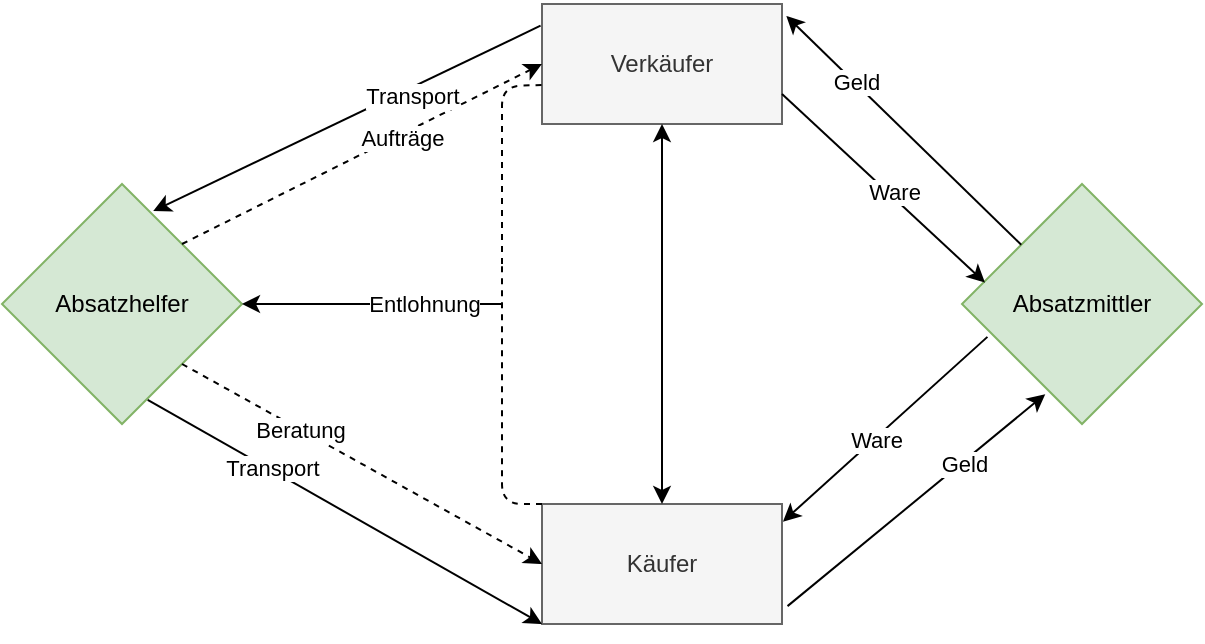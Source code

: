 <mxfile version="14.2.4" type="embed">
    <diagram id="9uFGiheIV8YrBprGb1Dw" name="Page-1">
        <mxGraphModel dx="2885" dy="1393" grid="0" gridSize="10" guides="1" tooltips="1" connect="1" arrows="1" fold="1" page="1" pageScale="1" pageWidth="827" pageHeight="1169" math="0" shadow="0">
            <root>
                <mxCell id="0"/>
                <mxCell id="1" parent="0"/>
                <mxCell id="2" value="Verkäufer" style="rounded=0;whiteSpace=wrap;html=1;fillColor=#f5f5f5;strokeColor=#666666;fontColor=#333333;" parent="1" vertex="1">
                    <mxGeometry x="384" y="149" width="120" height="60" as="geometry"/>
                </mxCell>
                <mxCell id="3" value="Käufer" style="rounded=0;whiteSpace=wrap;html=1;fillColor=#f5f5f5;strokeColor=#666666;fontColor=#333333;" parent="1" vertex="1">
                    <mxGeometry x="384" y="399" width="120" height="60" as="geometry"/>
                </mxCell>
                <mxCell id="9" value="Absatzmittler" style="rhombus;whiteSpace=wrap;html=1;fillColor=#d5e8d4;strokeColor=#82b366;" parent="1" vertex="1">
                    <mxGeometry x="594" y="239" width="120" height="120" as="geometry"/>
                </mxCell>
                <mxCell id="10" value="Absatzhelfer" style="rhombus;whiteSpace=wrap;html=1;fillColor=#d5e8d4;strokeColor=#82b366;" parent="1" vertex="1">
                    <mxGeometry x="114" y="239" width="120" height="120" as="geometry"/>
                </mxCell>
                <mxCell id="11" value="" style="endArrow=classic;html=1;exitX=1;exitY=0.75;exitDx=0;exitDy=0;entryX=0.096;entryY=0.411;entryDx=0;entryDy=0;entryPerimeter=0;" parent="1" source="2" target="9" edge="1">
                    <mxGeometry width="50" height="50" relative="1" as="geometry">
                        <mxPoint x="554" y="219" as="sourcePoint"/>
                        <mxPoint x="604" y="169" as="targetPoint"/>
                    </mxGeometry>
                </mxCell>
                <mxCell id="12" value="Ware" style="edgeLabel;html=1;align=center;verticalAlign=middle;resizable=0;points=[];" parent="11" vertex="1" connectable="0">
                    <mxGeometry x="0.07" y="2" relative="1" as="geometry">
                        <mxPoint as="offset"/>
                    </mxGeometry>
                </mxCell>
                <mxCell id="13" value="" style="endArrow=classic;html=1;exitX=0.106;exitY=0.637;exitDx=0;exitDy=0;entryX=1.004;entryY=0.147;entryDx=0;entryDy=0;exitPerimeter=0;entryPerimeter=0;" parent="1" source="9" target="3" edge="1">
                    <mxGeometry width="50" height="50" relative="1" as="geometry">
                        <mxPoint x="614" y="439" as="sourcePoint"/>
                        <mxPoint x="664" y="389" as="targetPoint"/>
                    </mxGeometry>
                </mxCell>
                <mxCell id="14" value="Ware" style="edgeLabel;html=1;align=center;verticalAlign=middle;resizable=0;points=[];" parent="13" vertex="1" connectable="0">
                    <mxGeometry x="0.103" relative="1" as="geometry">
                        <mxPoint as="offset"/>
                    </mxGeometry>
                </mxCell>
                <mxCell id="15" value="" style="endArrow=classic;html=1;exitX=1.023;exitY=0.851;exitDx=0;exitDy=0;entryX=0.347;entryY=0.876;entryDx=0;entryDy=0;entryPerimeter=0;exitPerimeter=0;" parent="1" source="3" target="9" edge="1">
                    <mxGeometry width="50" height="50" relative="1" as="geometry">
                        <mxPoint x="554" y="489" as="sourcePoint"/>
                        <mxPoint x="604" y="439" as="targetPoint"/>
                    </mxGeometry>
                </mxCell>
                <mxCell id="16" value="Geld" style="edgeLabel;html=1;align=center;verticalAlign=middle;resizable=0;points=[];" parent="15" vertex="1" connectable="0">
                    <mxGeometry x="0.354" y="-1" relative="1" as="geometry">
                        <mxPoint as="offset"/>
                    </mxGeometry>
                </mxCell>
                <mxCell id="17" value="" style="endArrow=classic;html=1;entryX=1.018;entryY=0.099;entryDx=0;entryDy=0;entryPerimeter=0;" parent="1" source="9" target="2" edge="1">
                    <mxGeometry width="50" height="50" relative="1" as="geometry">
                        <mxPoint x="374" y="529" as="sourcePoint"/>
                        <mxPoint x="424" y="479" as="targetPoint"/>
                    </mxGeometry>
                </mxCell>
                <mxCell id="18" value="Geld" style="edgeLabel;html=1;align=center;verticalAlign=middle;resizable=0;points=[];" parent="17" vertex="1" connectable="0">
                    <mxGeometry x="0.413" y="-1" relative="1" as="geometry">
                        <mxPoint as="offset"/>
                    </mxGeometry>
                </mxCell>
                <mxCell id="19" value="" style="endArrow=classic;html=1;entryX=1;entryY=0.5;entryDx=0;entryDy=0;" parent="1" target="10" edge="1">
                    <mxGeometry width="50" height="50" relative="1" as="geometry">
                        <mxPoint x="364" y="299" as="sourcePoint"/>
                        <mxPoint x="284" y="389" as="targetPoint"/>
                    </mxGeometry>
                </mxCell>
                <mxCell id="25" value="Entlohnung" style="edgeLabel;html=1;align=center;verticalAlign=middle;resizable=0;points=[];" parent="19" vertex="1" connectable="0">
                    <mxGeometry x="-0.403" relative="1" as="geometry">
                        <mxPoint as="offset"/>
                    </mxGeometry>
                </mxCell>
                <mxCell id="20" value="" style="endArrow=classic;html=1;entryX=0;entryY=0.5;entryDx=0;entryDy=0;exitX=1;exitY=1;exitDx=0;exitDy=0;dashed=1;" parent="1" source="10" target="3" edge="1">
                    <mxGeometry width="50" height="50" relative="1" as="geometry">
                        <mxPoint x="294" y="439" as="sourcePoint"/>
                        <mxPoint x="344" y="389" as="targetPoint"/>
                    </mxGeometry>
                </mxCell>
                <mxCell id="21" value="Beratung" style="edgeLabel;html=1;align=center;verticalAlign=middle;resizable=0;points=[];" parent="20" vertex="1" connectable="0">
                    <mxGeometry x="-0.346" relative="1" as="geometry">
                        <mxPoint as="offset"/>
                    </mxGeometry>
                </mxCell>
                <mxCell id="23" value="" style="endArrow=none;html=1;dashed=1;entryX=0.012;entryY=0.675;entryDx=0;entryDy=0;entryPerimeter=0;" parent="1" target="2" edge="1">
                    <mxGeometry width="50" height="50" relative="1" as="geometry">
                        <mxPoint x="364" y="279" as="sourcePoint"/>
                        <mxPoint x="374" y="169" as="targetPoint"/>
                        <Array as="points">
                            <mxPoint x="364" y="190"/>
                        </Array>
                    </mxGeometry>
                </mxCell>
                <mxCell id="24" value="" style="endArrow=none;dashed=1;html=1;strokeWidth=1;exitX=0;exitY=0;exitDx=0;exitDy=0;" parent="1" source="3" edge="1">
                    <mxGeometry width="50" height="50" relative="1" as="geometry">
                        <mxPoint x="334" y="389" as="sourcePoint"/>
                        <mxPoint x="364" y="279" as="targetPoint"/>
                        <Array as="points">
                            <mxPoint x="364" y="399"/>
                        </Array>
                    </mxGeometry>
                </mxCell>
                <mxCell id="26" value="" style="endArrow=classic;html=1;dashed=1;strokeWidth=1;exitX=1;exitY=0;exitDx=0;exitDy=0;entryX=0;entryY=0.5;entryDx=0;entryDy=0;" parent="1" source="10" target="2" edge="1">
                    <mxGeometry width="50" height="50" relative="1" as="geometry">
                        <mxPoint x="134" y="189" as="sourcePoint"/>
                        <mxPoint x="184" y="139" as="targetPoint"/>
                    </mxGeometry>
                </mxCell>
                <mxCell id="27" value="Aufträge" style="edgeLabel;html=1;align=center;verticalAlign=middle;resizable=0;points=[];" parent="26" vertex="1" connectable="0">
                    <mxGeometry x="0.212" y="-2" relative="1" as="geometry">
                        <mxPoint as="offset"/>
                    </mxGeometry>
                </mxCell>
                <mxCell id="31" value="" style="endArrow=classic;startArrow=classic;html=1;strokeWidth=1;entryX=0.5;entryY=1;entryDx=0;entryDy=0;exitX=0.5;exitY=0;exitDx=0;exitDy=0;" parent="1" source="3" target="2" edge="1">
                    <mxGeometry width="50" height="50" relative="1" as="geometry">
                        <mxPoint x="424" y="319" as="sourcePoint"/>
                        <mxPoint x="474" y="269" as="targetPoint"/>
                    </mxGeometry>
                </mxCell>
                <mxCell id="33" value="" style="endArrow=classic;html=1;strokeWidth=1;exitX=0.607;exitY=0.899;exitDx=0;exitDy=0;exitPerimeter=0;entryX=0;entryY=1;entryDx=0;entryDy=0;" parent="1" source="10" target="3" edge="1">
                    <mxGeometry width="50" height="50" relative="1" as="geometry">
                        <mxPoint x="244" y="439" as="sourcePoint"/>
                        <mxPoint x="294" y="389" as="targetPoint"/>
                    </mxGeometry>
                </mxCell>
                <mxCell id="34" value="Transport" style="edgeLabel;html=1;align=center;verticalAlign=middle;resizable=0;points=[];" parent="33" vertex="1" connectable="0">
                    <mxGeometry x="-0.377" y="1" relative="1" as="geometry">
                        <mxPoint as="offset"/>
                    </mxGeometry>
                </mxCell>
                <mxCell id="35" value="" style="endArrow=classic;html=1;strokeWidth=1;exitX=-0.006;exitY=0.181;exitDx=0;exitDy=0;exitPerimeter=0;entryX=0.63;entryY=0.113;entryDx=0;entryDy=0;entryPerimeter=0;" parent="1" source="2" target="10" edge="1">
                    <mxGeometry width="50" height="50" relative="1" as="geometry">
                        <mxPoint x="164" y="219" as="sourcePoint"/>
                        <mxPoint x="194" y="159" as="targetPoint"/>
                    </mxGeometry>
                </mxCell>
                <mxCell id="36" value="Transport" style="edgeLabel;html=1;align=center;verticalAlign=middle;resizable=0;points=[];" parent="35" vertex="1" connectable="0">
                    <mxGeometry x="-0.316" y="3" relative="1" as="geometry">
                        <mxPoint as="offset"/>
                    </mxGeometry>
                </mxCell>
            </root>
        </mxGraphModel>
    </diagram>
</mxfile>